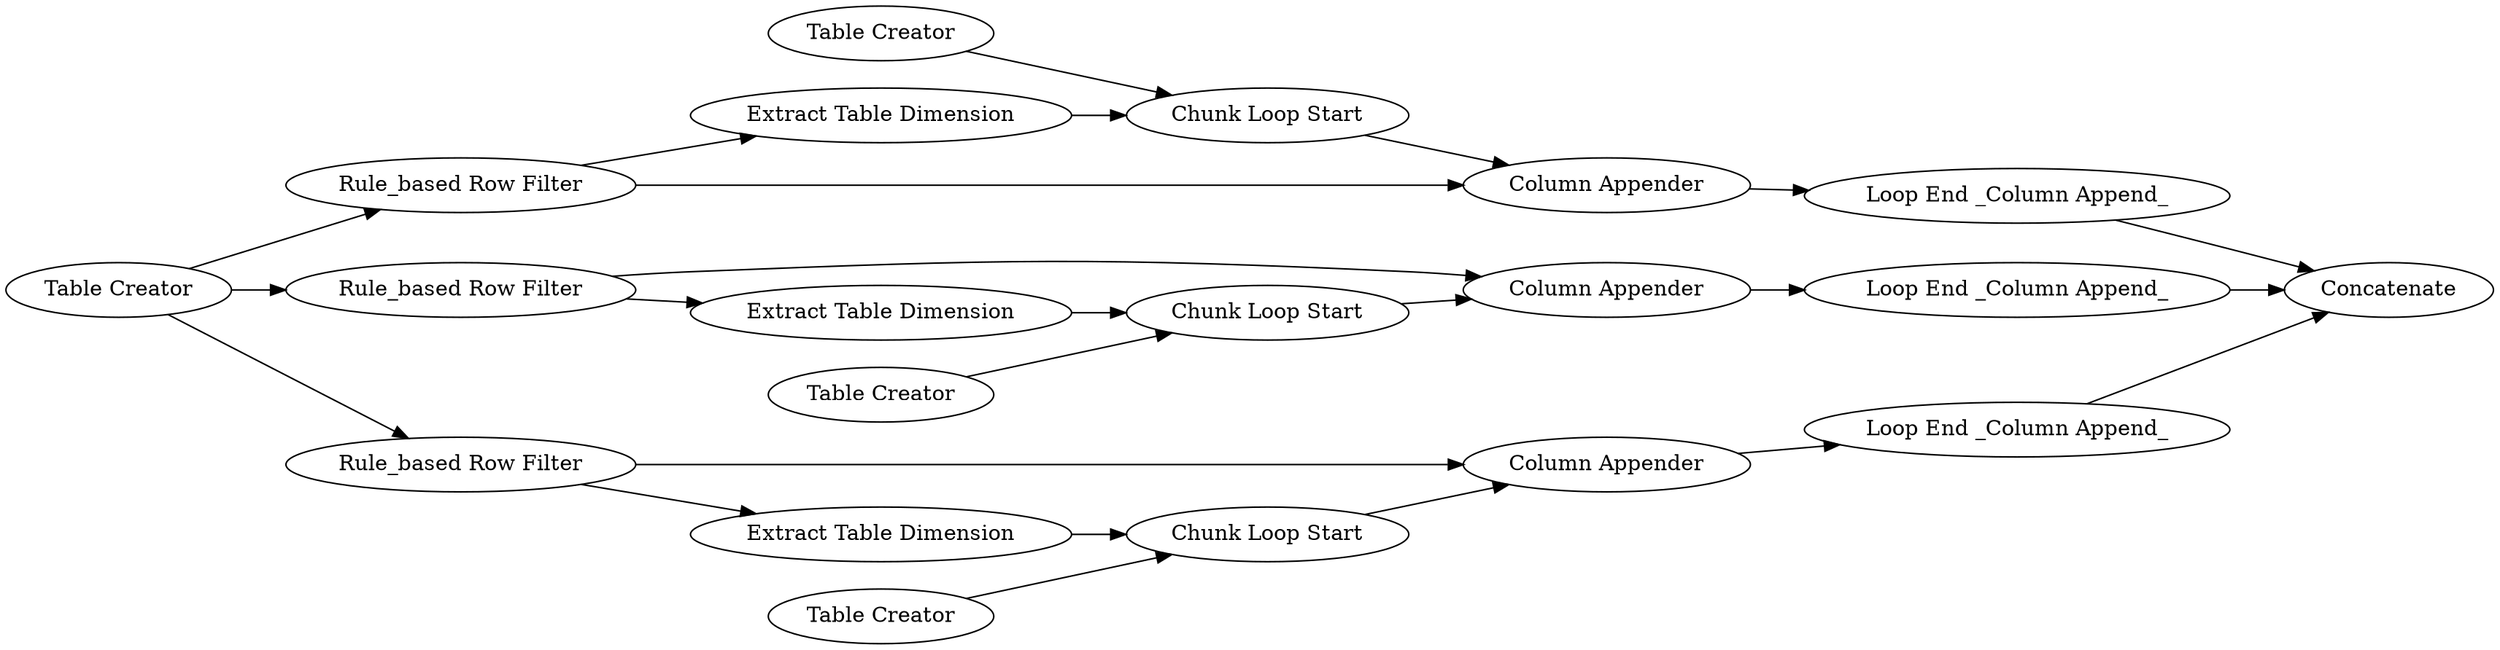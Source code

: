 digraph {
	20 -> 21
	10 -> 13
	14 -> 16
	13 -> 14
	7 -> 12
	1 -> 6
	15 -> 13
	12 -> 21
	2 -> 4
	3 -> 7
	11 -> 17
	17 -> 18
	9 -> 6
	3 -> 9
	16 -> 21
	5 -> 18
	19 -> 17
	18 -> 20
	4 -> 15
	6 -> 7
	4 -> 14
	2 -> 3
	2 -> 5
	5 -> 19
	7 [label="Column Appender"]
	9 [label="Extract Table Dimension"]
	18 [label="Column Appender"]
	21 [label=Concatenate]
	17 [label="Chunk Loop Start"]
	3 [label="Rule_based Row Filter"]
	19 [label="Extract Table Dimension"]
	6 [label="Chunk Loop Start"]
	15 [label="Extract Table Dimension"]
	12 [label="Loop End _Column Append_"]
	10 [label="Table Creator"]
	16 [label="Loop End _Column Append_"]
	1 [label="Table Creator"]
	11 [label="Table Creator"]
	4 [label="Rule_based Row Filter"]
	14 [label="Column Appender"]
	5 [label="Rule_based Row Filter"]
	13 [label="Chunk Loop Start"]
	20 [label="Loop End _Column Append_"]
	2 [label="Table Creator"]
	rankdir=LR
}
